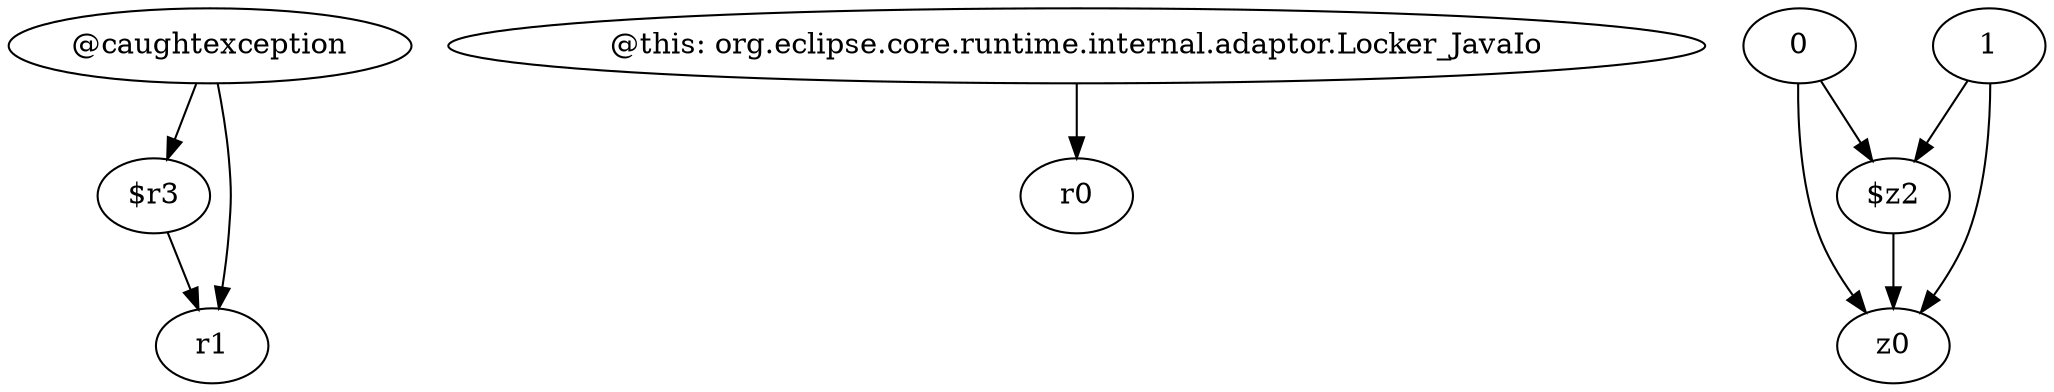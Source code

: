 digraph g {
0[label="$r3"]
1[label="r1"]
0->1[label=""]
2[label="@this: org.eclipse.core.runtime.internal.adaptor.Locker_JavaIo"]
3[label="r0"]
2->3[label=""]
4[label="$z2"]
5[label="z0"]
4->5[label=""]
6[label="0"]
6->4[label=""]
7[label="1"]
7->4[label=""]
8[label="@caughtexception"]
8->0[label=""]
6->5[label=""]
8->1[label=""]
7->5[label=""]
}